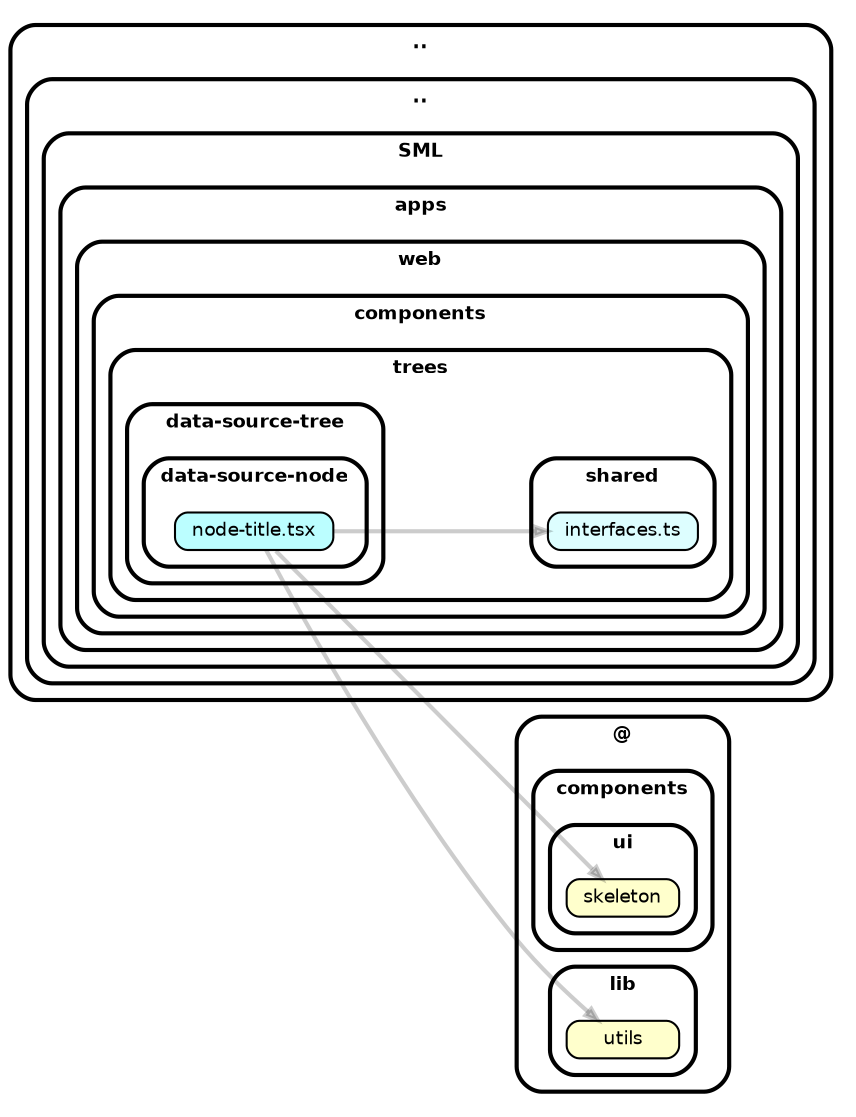 strict digraph "dependency-cruiser output"{
    rankdir="LR" splines="true" overlap="false" nodesep="0.16" ranksep="0.18" fontname="Helvetica-bold" fontsize="9" style="rounded,bold,filled" fillcolor="#ffffff" compound="true"
    node [shape="box" style="rounded, filled" height="0.2" color="black" fillcolor="#ffffcc" fontcolor="black" fontname="Helvetica" fontsize="9"]
    edge [arrowhead="normal" arrowsize="0.6" penwidth="2.0" color="#00000033" fontname="Helvetica" fontsize="9"]

    subgraph "cluster_.." {label=".." subgraph "cluster_../.." {label=".." subgraph "cluster_../../SML" {label="SML" subgraph "cluster_../../SML/apps" {label="apps" subgraph "cluster_../../SML/apps/web" {label="web" subgraph "cluster_../../SML/apps/web/components" {label="components" subgraph "cluster_../../SML/apps/web/components/trees" {label="trees" subgraph "cluster_../../SML/apps/web/components/trees/data-source-tree" {label="data-source-tree" subgraph "cluster_../../SML/apps/web/components/trees/data-source-tree/data-source-node" {label="data-source-node" "../../SML/apps/web/components/trees/data-source-tree/data-source-node/node-title.tsx" [label=<node-title.tsx> tooltip="node-title.tsx" URL="../../SML/apps/web/components/trees/data-source-tree/data-source-node/node-title.tsx" fillcolor="#bbfeff"] } } } } } } } } }
    "../../SML/apps/web/components/trees/data-source-tree/data-source-node/node-title.tsx" -> "../../SML/apps/web/components/trees/shared/interfaces.ts"
    "../../SML/apps/web/components/trees/data-source-tree/data-source-node/node-title.tsx" -> "@/components/ui/skeleton"
    "../../SML/apps/web/components/trees/data-source-tree/data-source-node/node-title.tsx" -> "@/lib/utils"
    subgraph "cluster_.." {label=".." subgraph "cluster_../.." {label=".." subgraph "cluster_../../SML" {label="SML" subgraph "cluster_../../SML/apps" {label="apps" subgraph "cluster_../../SML/apps/web" {label="web" subgraph "cluster_../../SML/apps/web/components" {label="components" subgraph "cluster_../../SML/apps/web/components/trees" {label="trees" subgraph "cluster_../../SML/apps/web/components/trees/shared" {label="shared" "../../SML/apps/web/components/trees/shared/interfaces.ts" [label=<interfaces.ts> tooltip="interfaces.ts" URL="../../SML/apps/web/components/trees/shared/interfaces.ts" fillcolor="#ddfeff"] } } } } } } } }
    subgraph "cluster_@" {label="@" subgraph "cluster_@/components" {label="components" subgraph "cluster_@/components/ui" {label="ui" "@/components/ui/skeleton" [label=<skeleton> tooltip="skeleton" ] } } }
    subgraph "cluster_@" {label="@" subgraph "cluster_@/lib" {label="lib" "@/lib/utils" [label=<utils> tooltip="utils" ] } }
}
